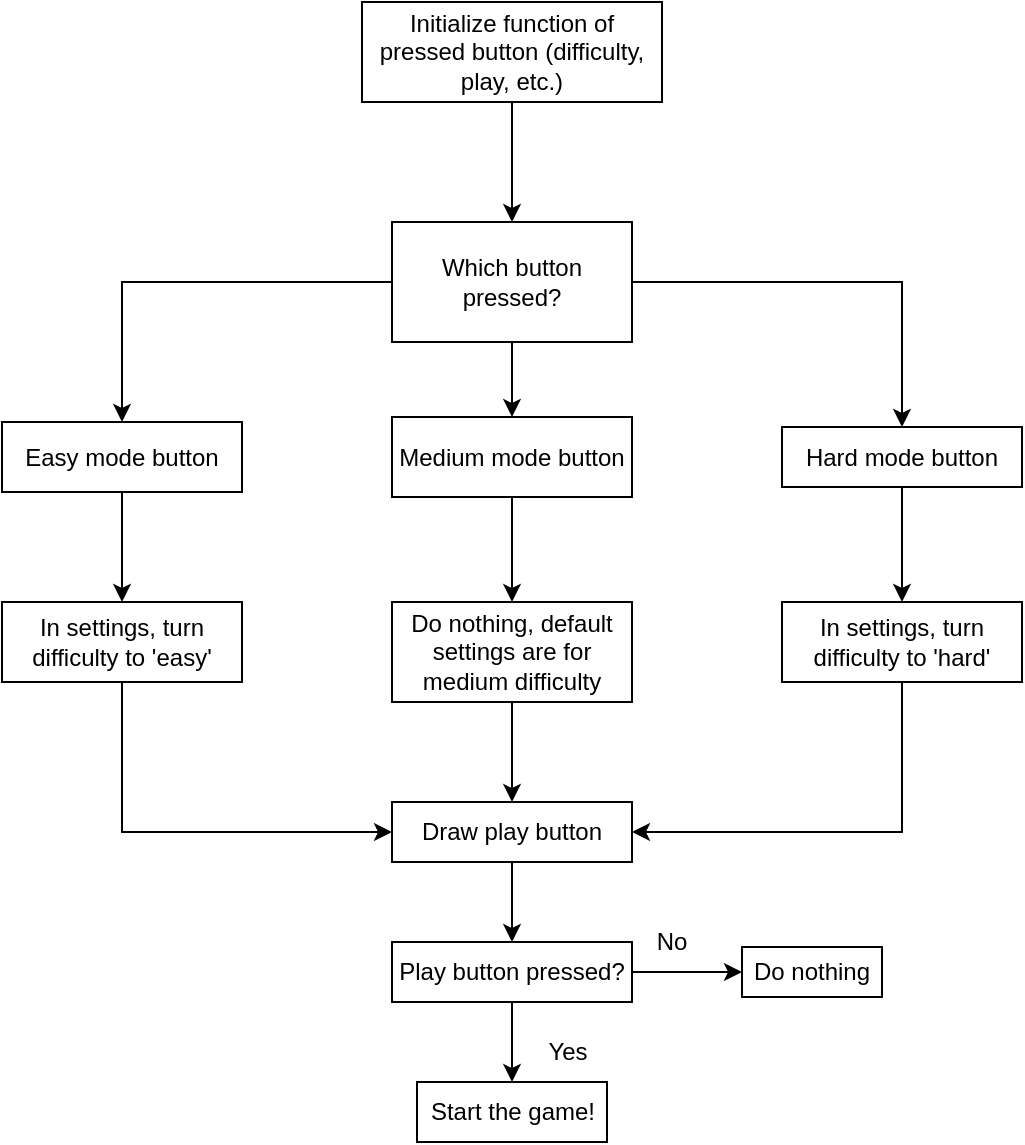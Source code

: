 <mxfile version="14.4.3" type="device"><diagram id="C5RBs43oDa-KdzZeNtuy" name="Page-1"><mxGraphModel dx="1422" dy="822" grid="1" gridSize="10" guides="1" tooltips="1" connect="1" arrows="1" fold="1" page="1" pageScale="1" pageWidth="827" pageHeight="1169" math="0" shadow="0"><root><mxCell id="WIyWlLk6GJQsqaUBKTNV-0"/><mxCell id="WIyWlLk6GJQsqaUBKTNV-1" parent="WIyWlLk6GJQsqaUBKTNV-0"/><mxCell id="XPPK5TiY-QqRIeSOlG7Y-20" style="edgeStyle=orthogonalEdgeStyle;rounded=0;orthogonalLoop=1;jettySize=auto;html=1;entryX=0.5;entryY=0;entryDx=0;entryDy=0;" edge="1" parent="WIyWlLk6GJQsqaUBKTNV-1" source="XPPK5TiY-QqRIeSOlG7Y-0" target="XPPK5TiY-QqRIeSOlG7Y-19"><mxGeometry relative="1" as="geometry"/></mxCell><mxCell id="XPPK5TiY-QqRIeSOlG7Y-0" value="Initialize function of pressed button (difficulty, play, etc.)" style="rounded=0;whiteSpace=wrap;html=1;" vertex="1" parent="WIyWlLk6GJQsqaUBKTNV-1"><mxGeometry x="320" y="60" width="150" height="50" as="geometry"/></mxCell><mxCell id="XPPK5TiY-QqRIeSOlG7Y-34" style="edgeStyle=orthogonalEdgeStyle;rounded=0;orthogonalLoop=1;jettySize=auto;html=1;entryX=0.5;entryY=0;entryDx=0;entryDy=0;" edge="1" parent="WIyWlLk6GJQsqaUBKTNV-1" source="XPPK5TiY-QqRIeSOlG7Y-1" target="XPPK5TiY-QqRIeSOlG7Y-21"><mxGeometry relative="1" as="geometry"/></mxCell><mxCell id="XPPK5TiY-QqRIeSOlG7Y-1" value="Easy mode button" style="rounded=0;whiteSpace=wrap;html=1;" vertex="1" parent="WIyWlLk6GJQsqaUBKTNV-1"><mxGeometry x="140" y="270" width="120" height="35" as="geometry"/></mxCell><mxCell id="XPPK5TiY-QqRIeSOlG7Y-33" style="edgeStyle=orthogonalEdgeStyle;rounded=0;orthogonalLoop=1;jettySize=auto;html=1;" edge="1" parent="WIyWlLk6GJQsqaUBKTNV-1" source="XPPK5TiY-QqRIeSOlG7Y-2" target="XPPK5TiY-QqRIeSOlG7Y-25"><mxGeometry relative="1" as="geometry"/></mxCell><mxCell id="XPPK5TiY-QqRIeSOlG7Y-2" value="Medium mode button" style="rounded=0;whiteSpace=wrap;html=1;" vertex="1" parent="WIyWlLk6GJQsqaUBKTNV-1"><mxGeometry x="335" y="267.5" width="120" height="40" as="geometry"/></mxCell><mxCell id="XPPK5TiY-QqRIeSOlG7Y-32" style="edgeStyle=orthogonalEdgeStyle;rounded=0;orthogonalLoop=1;jettySize=auto;html=1;" edge="1" parent="WIyWlLk6GJQsqaUBKTNV-1" source="XPPK5TiY-QqRIeSOlG7Y-4" target="XPPK5TiY-QqRIeSOlG7Y-24"><mxGeometry relative="1" as="geometry"/></mxCell><mxCell id="XPPK5TiY-QqRIeSOlG7Y-4" value="Hard mode button" style="rounded=0;whiteSpace=wrap;html=1;" vertex="1" parent="WIyWlLk6GJQsqaUBKTNV-1"><mxGeometry x="530" y="272.5" width="120" height="30" as="geometry"/></mxCell><mxCell id="XPPK5TiY-QqRIeSOlG7Y-29" style="edgeStyle=orthogonalEdgeStyle;rounded=0;orthogonalLoop=1;jettySize=auto;html=1;entryX=0.5;entryY=0;entryDx=0;entryDy=0;" edge="1" parent="WIyWlLk6GJQsqaUBKTNV-1" source="XPPK5TiY-QqRIeSOlG7Y-19" target="XPPK5TiY-QqRIeSOlG7Y-1"><mxGeometry relative="1" as="geometry"/></mxCell><mxCell id="XPPK5TiY-QqRIeSOlG7Y-30" style="edgeStyle=orthogonalEdgeStyle;rounded=0;orthogonalLoop=1;jettySize=auto;html=1;entryX=0.5;entryY=0;entryDx=0;entryDy=0;" edge="1" parent="WIyWlLk6GJQsqaUBKTNV-1" source="XPPK5TiY-QqRIeSOlG7Y-19" target="XPPK5TiY-QqRIeSOlG7Y-2"><mxGeometry relative="1" as="geometry"/></mxCell><mxCell id="XPPK5TiY-QqRIeSOlG7Y-31" style="edgeStyle=orthogonalEdgeStyle;rounded=0;orthogonalLoop=1;jettySize=auto;html=1;entryX=0.5;entryY=0;entryDx=0;entryDy=0;" edge="1" parent="WIyWlLk6GJQsqaUBKTNV-1" source="XPPK5TiY-QqRIeSOlG7Y-19" target="XPPK5TiY-QqRIeSOlG7Y-4"><mxGeometry relative="1" as="geometry"/></mxCell><mxCell id="XPPK5TiY-QqRIeSOlG7Y-19" value="Which button pressed?" style="rounded=0;whiteSpace=wrap;html=1;" vertex="1" parent="WIyWlLk6GJQsqaUBKTNV-1"><mxGeometry x="335" y="170" width="120" height="60" as="geometry"/></mxCell><mxCell id="XPPK5TiY-QqRIeSOlG7Y-36" style="edgeStyle=orthogonalEdgeStyle;rounded=0;orthogonalLoop=1;jettySize=auto;html=1;entryX=0;entryY=0.5;entryDx=0;entryDy=0;" edge="1" parent="WIyWlLk6GJQsqaUBKTNV-1" source="XPPK5TiY-QqRIeSOlG7Y-21" target="XPPK5TiY-QqRIeSOlG7Y-35"><mxGeometry relative="1" as="geometry"><Array as="points"><mxPoint x="200" y="475"/></Array></mxGeometry></mxCell><mxCell id="XPPK5TiY-QqRIeSOlG7Y-21" value="In settings, turn difficulty to 'easy'" style="rounded=0;whiteSpace=wrap;html=1;" vertex="1" parent="WIyWlLk6GJQsqaUBKTNV-1"><mxGeometry x="140" y="360" width="120" height="40" as="geometry"/></mxCell><mxCell id="XPPK5TiY-QqRIeSOlG7Y-38" style="edgeStyle=orthogonalEdgeStyle;rounded=0;orthogonalLoop=1;jettySize=auto;html=1;entryX=1;entryY=0.5;entryDx=0;entryDy=0;" edge="1" parent="WIyWlLk6GJQsqaUBKTNV-1" source="XPPK5TiY-QqRIeSOlG7Y-24" target="XPPK5TiY-QqRIeSOlG7Y-35"><mxGeometry relative="1" as="geometry"><Array as="points"><mxPoint x="590" y="475"/></Array></mxGeometry></mxCell><mxCell id="XPPK5TiY-QqRIeSOlG7Y-24" value="In settings, turn difficulty to 'hard'" style="rounded=0;whiteSpace=wrap;html=1;" vertex="1" parent="WIyWlLk6GJQsqaUBKTNV-1"><mxGeometry x="530" y="360" width="120" height="40" as="geometry"/></mxCell><mxCell id="XPPK5TiY-QqRIeSOlG7Y-37" style="edgeStyle=orthogonalEdgeStyle;rounded=0;orthogonalLoop=1;jettySize=auto;html=1;entryX=0.5;entryY=0;entryDx=0;entryDy=0;" edge="1" parent="WIyWlLk6GJQsqaUBKTNV-1" source="XPPK5TiY-QqRIeSOlG7Y-25" target="XPPK5TiY-QqRIeSOlG7Y-35"><mxGeometry relative="1" as="geometry"/></mxCell><mxCell id="XPPK5TiY-QqRIeSOlG7Y-25" value="Do nothing, default settings are for medium difficulty" style="rounded=0;whiteSpace=wrap;html=1;" vertex="1" parent="WIyWlLk6GJQsqaUBKTNV-1"><mxGeometry x="335" y="360" width="120" height="50" as="geometry"/></mxCell><mxCell id="XPPK5TiY-QqRIeSOlG7Y-40" style="edgeStyle=orthogonalEdgeStyle;rounded=0;orthogonalLoop=1;jettySize=auto;html=1;entryX=0.5;entryY=0;entryDx=0;entryDy=0;" edge="1" parent="WIyWlLk6GJQsqaUBKTNV-1" source="XPPK5TiY-QqRIeSOlG7Y-35" target="XPPK5TiY-QqRIeSOlG7Y-39"><mxGeometry relative="1" as="geometry"/></mxCell><mxCell id="XPPK5TiY-QqRIeSOlG7Y-35" value="Draw play button" style="rounded=0;whiteSpace=wrap;html=1;" vertex="1" parent="WIyWlLk6GJQsqaUBKTNV-1"><mxGeometry x="335" y="460" width="120" height="30" as="geometry"/></mxCell><mxCell id="XPPK5TiY-QqRIeSOlG7Y-41" style="edgeStyle=orthogonalEdgeStyle;rounded=0;orthogonalLoop=1;jettySize=auto;html=1;" edge="1" parent="WIyWlLk6GJQsqaUBKTNV-1" source="XPPK5TiY-QqRIeSOlG7Y-39" target="XPPK5TiY-QqRIeSOlG7Y-42"><mxGeometry relative="1" as="geometry"><mxPoint x="520" y="545" as="targetPoint"/></mxGeometry></mxCell><mxCell id="XPPK5TiY-QqRIeSOlG7Y-45" style="edgeStyle=orthogonalEdgeStyle;rounded=0;orthogonalLoop=1;jettySize=auto;html=1;entryX=0.5;entryY=0;entryDx=0;entryDy=0;" edge="1" parent="WIyWlLk6GJQsqaUBKTNV-1" source="XPPK5TiY-QqRIeSOlG7Y-39" target="XPPK5TiY-QqRIeSOlG7Y-44"><mxGeometry relative="1" as="geometry"/></mxCell><mxCell id="XPPK5TiY-QqRIeSOlG7Y-39" value="Play button pressed?" style="rounded=0;whiteSpace=wrap;html=1;" vertex="1" parent="WIyWlLk6GJQsqaUBKTNV-1"><mxGeometry x="335" y="530" width="120" height="30" as="geometry"/></mxCell><mxCell id="XPPK5TiY-QqRIeSOlG7Y-42" value="Do nothing" style="rounded=0;whiteSpace=wrap;html=1;" vertex="1" parent="WIyWlLk6GJQsqaUBKTNV-1"><mxGeometry x="510" y="532.5" width="70" height="25" as="geometry"/></mxCell><mxCell id="XPPK5TiY-QqRIeSOlG7Y-43" value="No" style="text;html=1;strokeColor=none;fillColor=none;align=center;verticalAlign=middle;whiteSpace=wrap;rounded=0;" vertex="1" parent="WIyWlLk6GJQsqaUBKTNV-1"><mxGeometry x="455" y="520" width="40" height="20" as="geometry"/></mxCell><mxCell id="XPPK5TiY-QqRIeSOlG7Y-44" value="Start the game!" style="rounded=0;whiteSpace=wrap;html=1;" vertex="1" parent="WIyWlLk6GJQsqaUBKTNV-1"><mxGeometry x="347.5" y="600" width="95" height="30" as="geometry"/></mxCell><mxCell id="XPPK5TiY-QqRIeSOlG7Y-46" value="Yes" style="text;html=1;strokeColor=none;fillColor=none;align=center;verticalAlign=middle;whiteSpace=wrap;rounded=0;" vertex="1" parent="WIyWlLk6GJQsqaUBKTNV-1"><mxGeometry x="402.5" y="574.5" width="40" height="20" as="geometry"/></mxCell></root></mxGraphModel></diagram></mxfile>